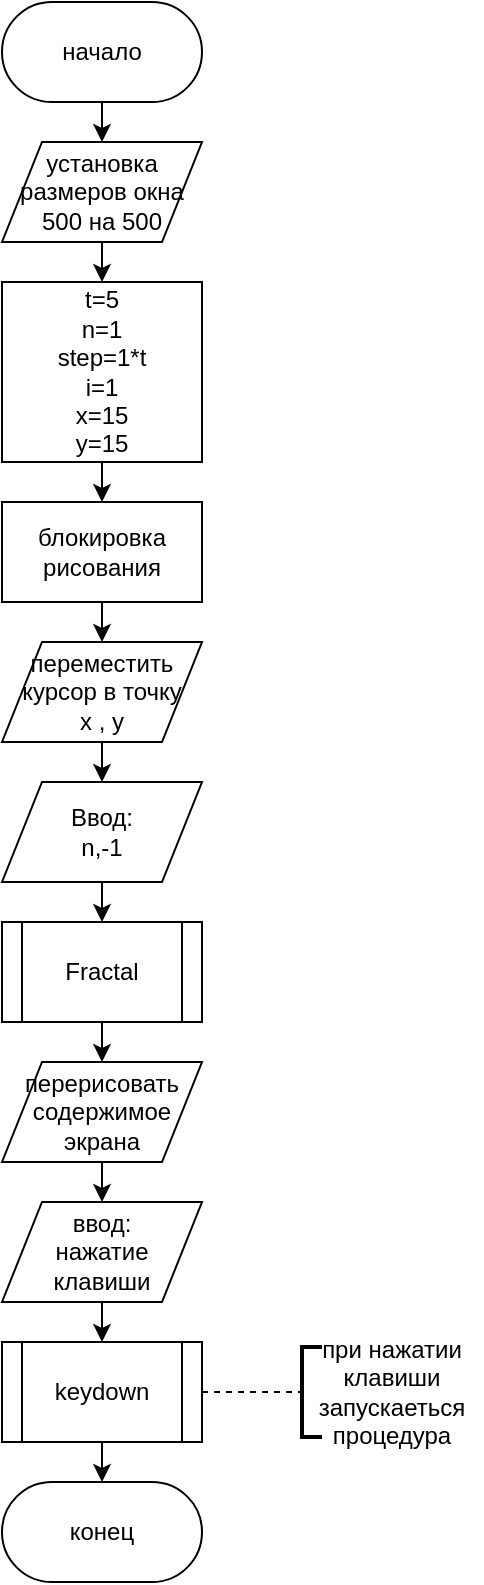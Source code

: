 <mxfile version="23.0.2" type="device">
  <diagram name="Страница — 1" id="iB6o7KlJWZsh2B4Li99O">
    <mxGraphModel dx="963" dy="828" grid="1" gridSize="10" guides="1" tooltips="1" connect="1" arrows="1" fold="1" page="1" pageScale="1" pageWidth="827" pageHeight="1169" math="0" shadow="0">
      <root>
        <mxCell id="0" />
        <mxCell id="1" parent="0" />
        <mxCell id="Xi980wBjf9_HKw8FYEeJ-5" style="edgeStyle=orthogonalEdgeStyle;rounded=0;orthogonalLoop=1;jettySize=auto;html=1;exitX=0.5;exitY=1;exitDx=0;exitDy=0;entryX=0.5;entryY=0;entryDx=0;entryDy=0;" edge="1" parent="1" source="Xi980wBjf9_HKw8FYEeJ-1" target="Xi980wBjf9_HKw8FYEeJ-4">
          <mxGeometry relative="1" as="geometry" />
        </mxCell>
        <mxCell id="Xi980wBjf9_HKw8FYEeJ-1" value="начало" style="rounded=1;whiteSpace=wrap;html=1;arcSize=50;" vertex="1" parent="1">
          <mxGeometry x="10" y="10" width="100" height="50" as="geometry" />
        </mxCell>
        <mxCell id="Xi980wBjf9_HKw8FYEeJ-8" style="edgeStyle=orthogonalEdgeStyle;rounded=0;orthogonalLoop=1;jettySize=auto;html=1;exitX=0.5;exitY=1;exitDx=0;exitDy=0;entryX=0.5;entryY=0;entryDx=0;entryDy=0;" edge="1" parent="1" source="Xi980wBjf9_HKw8FYEeJ-2" target="Xi980wBjf9_HKw8FYEeJ-7">
          <mxGeometry relative="1" as="geometry" />
        </mxCell>
        <mxCell id="Xi980wBjf9_HKw8FYEeJ-2" value="t=5&lt;br&gt;n=1&lt;br&gt;step=1*t&lt;br&gt;i=1&lt;br&gt;x=15&lt;br&gt;y=15" style="rounded=0;whiteSpace=wrap;html=1;" vertex="1" parent="1">
          <mxGeometry x="10" y="150" width="100" height="90" as="geometry" />
        </mxCell>
        <mxCell id="Xi980wBjf9_HKw8FYEeJ-6" style="edgeStyle=orthogonalEdgeStyle;rounded=0;orthogonalLoop=1;jettySize=auto;html=1;exitX=0.5;exitY=1;exitDx=0;exitDy=0;entryX=0.5;entryY=0;entryDx=0;entryDy=0;" edge="1" parent="1" source="Xi980wBjf9_HKw8FYEeJ-4" target="Xi980wBjf9_HKw8FYEeJ-2">
          <mxGeometry relative="1" as="geometry" />
        </mxCell>
        <mxCell id="Xi980wBjf9_HKw8FYEeJ-4" value="установка размеров окна 500 на 500" style="shape=parallelogram;perimeter=parallelogramPerimeter;whiteSpace=wrap;html=1;fixedSize=1;" vertex="1" parent="1">
          <mxGeometry x="10" y="80" width="100" height="50" as="geometry" />
        </mxCell>
        <mxCell id="Xi980wBjf9_HKw8FYEeJ-10" style="edgeStyle=orthogonalEdgeStyle;rounded=0;orthogonalLoop=1;jettySize=auto;html=1;exitX=0.5;exitY=1;exitDx=0;exitDy=0;entryX=0.5;entryY=0;entryDx=0;entryDy=0;" edge="1" parent="1" source="Xi980wBjf9_HKw8FYEeJ-7" target="Xi980wBjf9_HKw8FYEeJ-9">
          <mxGeometry relative="1" as="geometry" />
        </mxCell>
        <mxCell id="Xi980wBjf9_HKw8FYEeJ-7" value="блокировка рисования" style="rounded=0;whiteSpace=wrap;html=1;" vertex="1" parent="1">
          <mxGeometry x="10" y="260" width="100" height="50" as="geometry" />
        </mxCell>
        <mxCell id="Xi980wBjf9_HKw8FYEeJ-12" style="edgeStyle=orthogonalEdgeStyle;rounded=0;orthogonalLoop=1;jettySize=auto;html=1;exitX=0.5;exitY=1;exitDx=0;exitDy=0;entryX=0.5;entryY=0;entryDx=0;entryDy=0;" edge="1" parent="1" source="Xi980wBjf9_HKw8FYEeJ-9" target="Xi980wBjf9_HKw8FYEeJ-13">
          <mxGeometry relative="1" as="geometry">
            <mxPoint x="60" y="400" as="targetPoint" />
          </mxGeometry>
        </mxCell>
        <mxCell id="Xi980wBjf9_HKw8FYEeJ-9" value="переместить курсор в точку&lt;br&gt;x , y" style="shape=parallelogram;perimeter=parallelogramPerimeter;whiteSpace=wrap;html=1;fixedSize=1;" vertex="1" parent="1">
          <mxGeometry x="10" y="330" width="100" height="50" as="geometry" />
        </mxCell>
        <mxCell id="Xi980wBjf9_HKw8FYEeJ-15" style="edgeStyle=orthogonalEdgeStyle;rounded=0;orthogonalLoop=1;jettySize=auto;html=1;exitX=0.5;exitY=1;exitDx=0;exitDy=0;entryX=0.5;entryY=0;entryDx=0;entryDy=0;" edge="1" parent="1" source="Xi980wBjf9_HKw8FYEeJ-13" target="Xi980wBjf9_HKw8FYEeJ-14">
          <mxGeometry relative="1" as="geometry" />
        </mxCell>
        <mxCell id="Xi980wBjf9_HKw8FYEeJ-13" value="Ввод:&lt;br&gt;n,-1" style="shape=parallelogram;perimeter=parallelogramPerimeter;whiteSpace=wrap;html=1;fixedSize=1;" vertex="1" parent="1">
          <mxGeometry x="10" y="400" width="100" height="50" as="geometry" />
        </mxCell>
        <mxCell id="Xi980wBjf9_HKw8FYEeJ-17" style="edgeStyle=orthogonalEdgeStyle;rounded=0;orthogonalLoop=1;jettySize=auto;html=1;exitX=0.5;exitY=1;exitDx=0;exitDy=0;entryX=0.5;entryY=0;entryDx=0;entryDy=0;" edge="1" parent="1" source="Xi980wBjf9_HKw8FYEeJ-14" target="Xi980wBjf9_HKw8FYEeJ-16">
          <mxGeometry relative="1" as="geometry" />
        </mxCell>
        <mxCell id="Xi980wBjf9_HKw8FYEeJ-14" value="Fractal" style="shape=process;whiteSpace=wrap;html=1;backgroundOutline=1;" vertex="1" parent="1">
          <mxGeometry x="10" y="470" width="100" height="50" as="geometry" />
        </mxCell>
        <mxCell id="Xi980wBjf9_HKw8FYEeJ-28" style="edgeStyle=orthogonalEdgeStyle;rounded=0;orthogonalLoop=1;jettySize=auto;html=1;exitX=0.5;exitY=1;exitDx=0;exitDy=0;entryX=0.5;entryY=0;entryDx=0;entryDy=0;" edge="1" parent="1" source="Xi980wBjf9_HKw8FYEeJ-16" target="Xi980wBjf9_HKw8FYEeJ-27">
          <mxGeometry relative="1" as="geometry" />
        </mxCell>
        <mxCell id="Xi980wBjf9_HKw8FYEeJ-16" value="перерисовать содержимое экрана" style="shape=parallelogram;perimeter=parallelogramPerimeter;whiteSpace=wrap;html=1;fixedSize=1;size=20;" vertex="1" parent="1">
          <mxGeometry x="10" y="540" width="100" height="50" as="geometry" />
        </mxCell>
        <mxCell id="Xi980wBjf9_HKw8FYEeJ-21" style="edgeStyle=orthogonalEdgeStyle;rounded=0;orthogonalLoop=1;jettySize=auto;html=1;exitX=0.5;exitY=1;exitDx=0;exitDy=0;entryX=0.5;entryY=0;entryDx=0;entryDy=0;" edge="1" parent="1" source="Xi980wBjf9_HKw8FYEeJ-18" target="Xi980wBjf9_HKw8FYEeJ-20">
          <mxGeometry relative="1" as="geometry" />
        </mxCell>
        <mxCell id="Xi980wBjf9_HKw8FYEeJ-18" value="keydown" style="shape=process;whiteSpace=wrap;html=1;backgroundOutline=1;" vertex="1" parent="1">
          <mxGeometry x="10" y="680" width="100" height="50" as="geometry" />
        </mxCell>
        <mxCell id="Xi980wBjf9_HKw8FYEeJ-20" value="конец" style="rounded=1;whiteSpace=wrap;html=1;arcSize=50;" vertex="1" parent="1">
          <mxGeometry x="10" y="750" width="100" height="50" as="geometry" />
        </mxCell>
        <mxCell id="Xi980wBjf9_HKw8FYEeJ-23" value="" style="endArrow=none;dashed=1;html=1;rounded=0;exitX=1;exitY=0.5;exitDx=0;exitDy=0;entryX=0;entryY=0.5;entryDx=0;entryDy=0;entryPerimeter=0;" edge="1" parent="1" source="Xi980wBjf9_HKw8FYEeJ-18" target="Xi980wBjf9_HKw8FYEeJ-24">
          <mxGeometry width="50" height="50" relative="1" as="geometry">
            <mxPoint x="220" y="710" as="sourcePoint" />
            <mxPoint x="160" y="705" as="targetPoint" />
          </mxGeometry>
        </mxCell>
        <mxCell id="Xi980wBjf9_HKw8FYEeJ-24" value="" style="strokeWidth=2;html=1;shape=mxgraph.flowchart.annotation_1;align=left;pointerEvents=1;" vertex="1" parent="1">
          <mxGeometry x="160" y="682.5" width="10" height="45" as="geometry" />
        </mxCell>
        <mxCell id="Xi980wBjf9_HKw8FYEeJ-25" value="при нажатии клавиши запускаеться процедура" style="text;html=1;strokeColor=none;fillColor=none;align=center;verticalAlign=middle;whiteSpace=wrap;rounded=0;" vertex="1" parent="1">
          <mxGeometry x="160" y="690" width="90" height="30" as="geometry" />
        </mxCell>
        <mxCell id="Xi980wBjf9_HKw8FYEeJ-29" style="edgeStyle=orthogonalEdgeStyle;rounded=0;orthogonalLoop=1;jettySize=auto;html=1;exitX=0.5;exitY=1;exitDx=0;exitDy=0;entryX=0.5;entryY=0;entryDx=0;entryDy=0;" edge="1" parent="1" source="Xi980wBjf9_HKw8FYEeJ-27" target="Xi980wBjf9_HKw8FYEeJ-18">
          <mxGeometry relative="1" as="geometry" />
        </mxCell>
        <mxCell id="Xi980wBjf9_HKw8FYEeJ-27" value="ввод:&lt;br&gt;нажатие клавиши" style="shape=parallelogram;perimeter=parallelogramPerimeter;whiteSpace=wrap;html=1;fixedSize=1;" vertex="1" parent="1">
          <mxGeometry x="10" y="610" width="100" height="50" as="geometry" />
        </mxCell>
      </root>
    </mxGraphModel>
  </diagram>
</mxfile>
